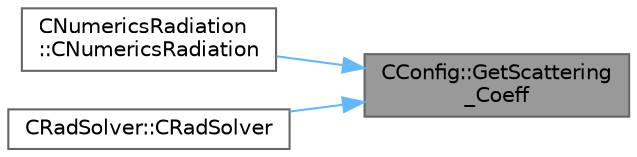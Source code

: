 digraph "CConfig::GetScattering_Coeff"
{
 // LATEX_PDF_SIZE
  bgcolor="transparent";
  edge [fontname=Helvetica,fontsize=10,labelfontname=Helvetica,labelfontsize=10];
  node [fontname=Helvetica,fontsize=10,shape=box,height=0.2,width=0.4];
  rankdir="RL";
  Node1 [id="Node000001",label="CConfig::GetScattering\l_Coeff",height=0.2,width=0.4,color="gray40", fillcolor="grey60", style="filled", fontcolor="black",tooltip="Get the value of the scattering coefficient of the medium."];
  Node1 -> Node2 [id="edge1_Node000001_Node000002",dir="back",color="steelblue1",style="solid",tooltip=" "];
  Node2 [id="Node000002",label="CNumericsRadiation\l::CNumericsRadiation",height=0.2,width=0.4,color="grey40", fillcolor="white", style="filled",URL="$classCNumericsRadiation.html#a0e2a7671bd5cdba2cd523a99dd78ba08",tooltip="Constructor of the class."];
  Node1 -> Node3 [id="edge2_Node000001_Node000003",dir="back",color="steelblue1",style="solid",tooltip=" "];
  Node3 [id="Node000003",label="CRadSolver::CRadSolver",height=0.2,width=0.4,color="grey40", fillcolor="white", style="filled",URL="$classCRadSolver.html#a0c47d0f9a74b31bd0ac505f74ae798b0",tooltip="Constructor of the class."];
}
